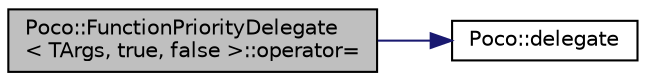 digraph "Poco::FunctionPriorityDelegate&lt; TArgs, true, false &gt;::operator="
{
 // LATEX_PDF_SIZE
  edge [fontname="Helvetica",fontsize="10",labelfontname="Helvetica",labelfontsize="10"];
  node [fontname="Helvetica",fontsize="10",shape=record];
  rankdir="LR";
  Node1 [label="Poco::FunctionPriorityDelegate\l\< TArgs, true, false \>::operator=",height=0.2,width=0.4,color="black", fillcolor="grey75", style="filled", fontcolor="black",tooltip=" "];
  Node1 -> Node2 [color="midnightblue",fontsize="10",style="solid"];
  Node2 [label="Poco::delegate",height=0.2,width=0.4,color="black", fillcolor="white", style="filled",URL="$namespacePoco.html#a3c92b935465d543414d807c7884396ff",tooltip=" "];
}
